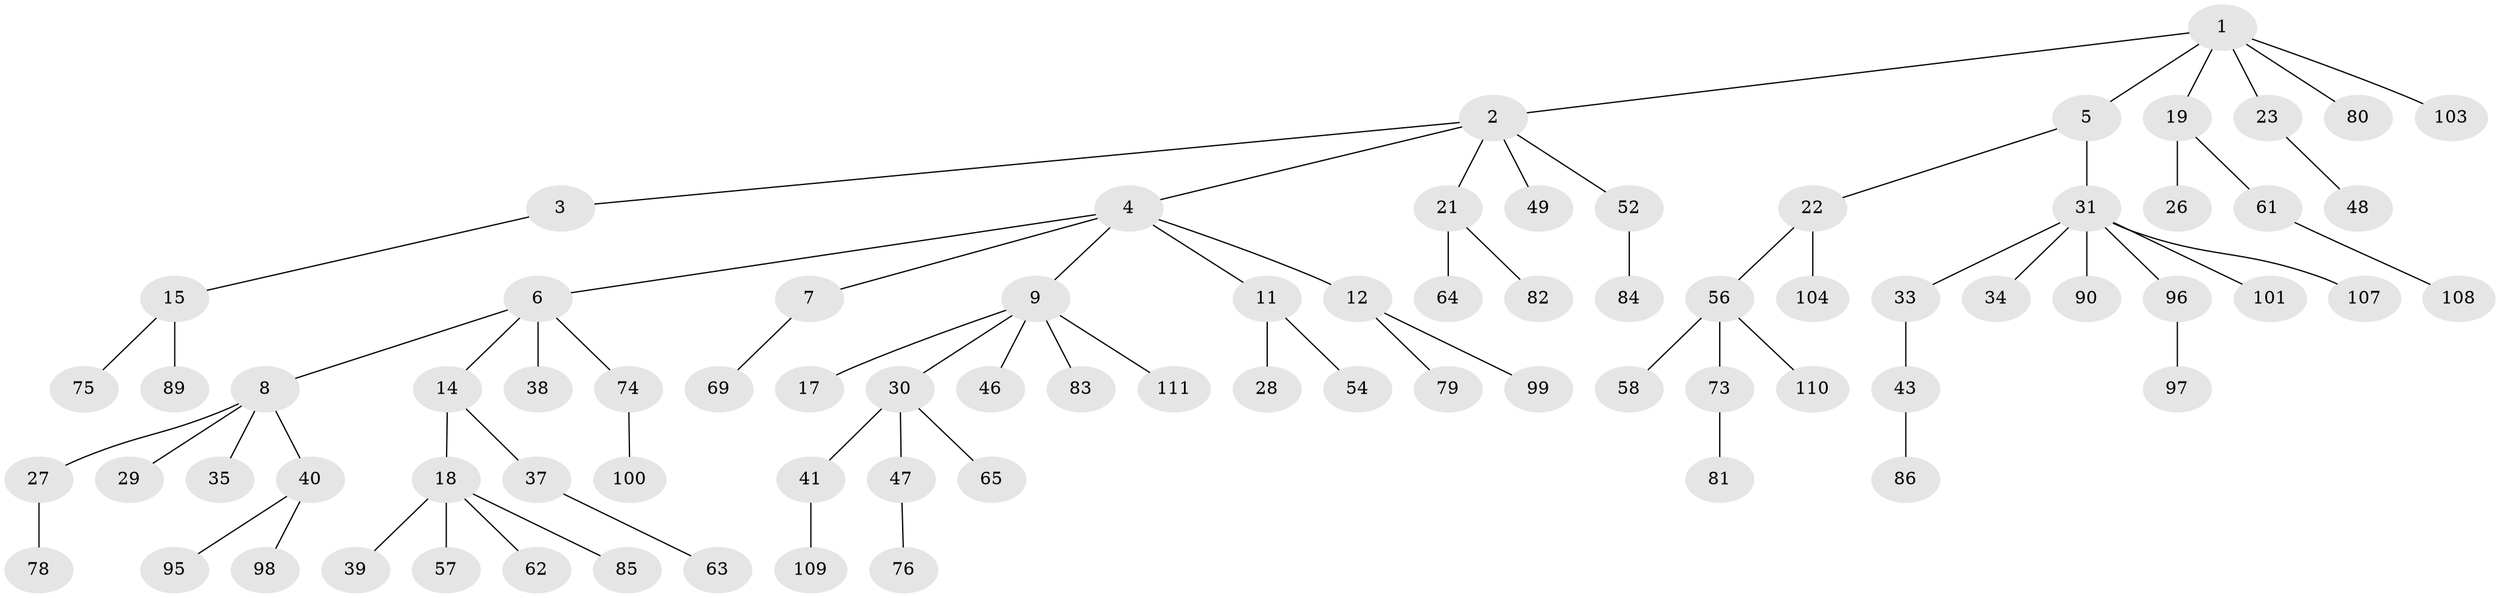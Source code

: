 // original degree distribution, {7: 0.009009009009009009, 5: 0.036036036036036036, 3: 0.17117117117117117, 6: 0.018018018018018018, 4: 0.05405405405405406, 1: 0.5225225225225225, 2: 0.1891891891891892}
// Generated by graph-tools (version 1.1) at 2025/11/02/27/25 16:11:28]
// undirected, 78 vertices, 77 edges
graph export_dot {
graph [start="1"]
  node [color=gray90,style=filled];
  1 [super="+42"];
  2 [super="+20"];
  3 [super="+10"];
  4;
  5 [super="+44"];
  6 [super="+24"];
  7 [super="+60"];
  8 [super="+13"];
  9 [super="+16"];
  11 [super="+105"];
  12 [super="+25"];
  14;
  15 [super="+45"];
  17;
  18 [super="+32"];
  19;
  21 [super="+91"];
  22 [super="+51"];
  23 [super="+71"];
  26;
  27 [super="+70"];
  28;
  29;
  30 [super="+102"];
  31 [super="+87"];
  33 [super="+36"];
  34;
  35 [super="+59"];
  37 [super="+88"];
  38 [super="+106"];
  39;
  40 [super="+50"];
  41 [super="+55"];
  43;
  46 [super="+68"];
  47;
  48;
  49;
  52 [super="+53"];
  54 [super="+67"];
  56 [super="+72"];
  57 [super="+92"];
  58;
  61 [super="+66"];
  62;
  63 [super="+93"];
  64;
  65;
  69;
  73;
  74 [super="+77"];
  75;
  76 [super="+94"];
  78;
  79;
  80;
  81;
  82;
  83;
  84;
  85;
  86;
  89;
  90;
  95;
  96;
  97;
  98;
  99;
  100;
  101;
  103;
  104;
  107;
  108;
  109;
  110;
  111;
  1 -- 2;
  1 -- 5;
  1 -- 19;
  1 -- 23;
  1 -- 80;
  1 -- 103;
  2 -- 3;
  2 -- 4;
  2 -- 52;
  2 -- 49;
  2 -- 21;
  3 -- 15;
  4 -- 6;
  4 -- 7;
  4 -- 9;
  4 -- 11;
  4 -- 12;
  5 -- 22;
  5 -- 31;
  6 -- 8;
  6 -- 14;
  6 -- 38;
  6 -- 74;
  7 -- 69;
  8 -- 27;
  8 -- 40;
  8 -- 35;
  8 -- 29;
  9 -- 30;
  9 -- 111;
  9 -- 46;
  9 -- 83;
  9 -- 17;
  11 -- 28;
  11 -- 54;
  12 -- 99;
  12 -- 79;
  14 -- 18;
  14 -- 37;
  15 -- 89;
  15 -- 75;
  18 -- 39;
  18 -- 57;
  18 -- 85;
  18 -- 62;
  19 -- 26;
  19 -- 61;
  21 -- 64;
  21 -- 82;
  22 -- 56;
  22 -- 104;
  23 -- 48;
  27 -- 78;
  30 -- 41;
  30 -- 47;
  30 -- 65;
  31 -- 33;
  31 -- 34;
  31 -- 90;
  31 -- 107;
  31 -- 96;
  31 -- 101;
  33 -- 43;
  37 -- 63;
  40 -- 98;
  40 -- 95;
  41 -- 109;
  43 -- 86;
  47 -- 76;
  52 -- 84;
  56 -- 58;
  56 -- 73;
  56 -- 110;
  61 -- 108;
  73 -- 81;
  74 -- 100;
  96 -- 97;
}
